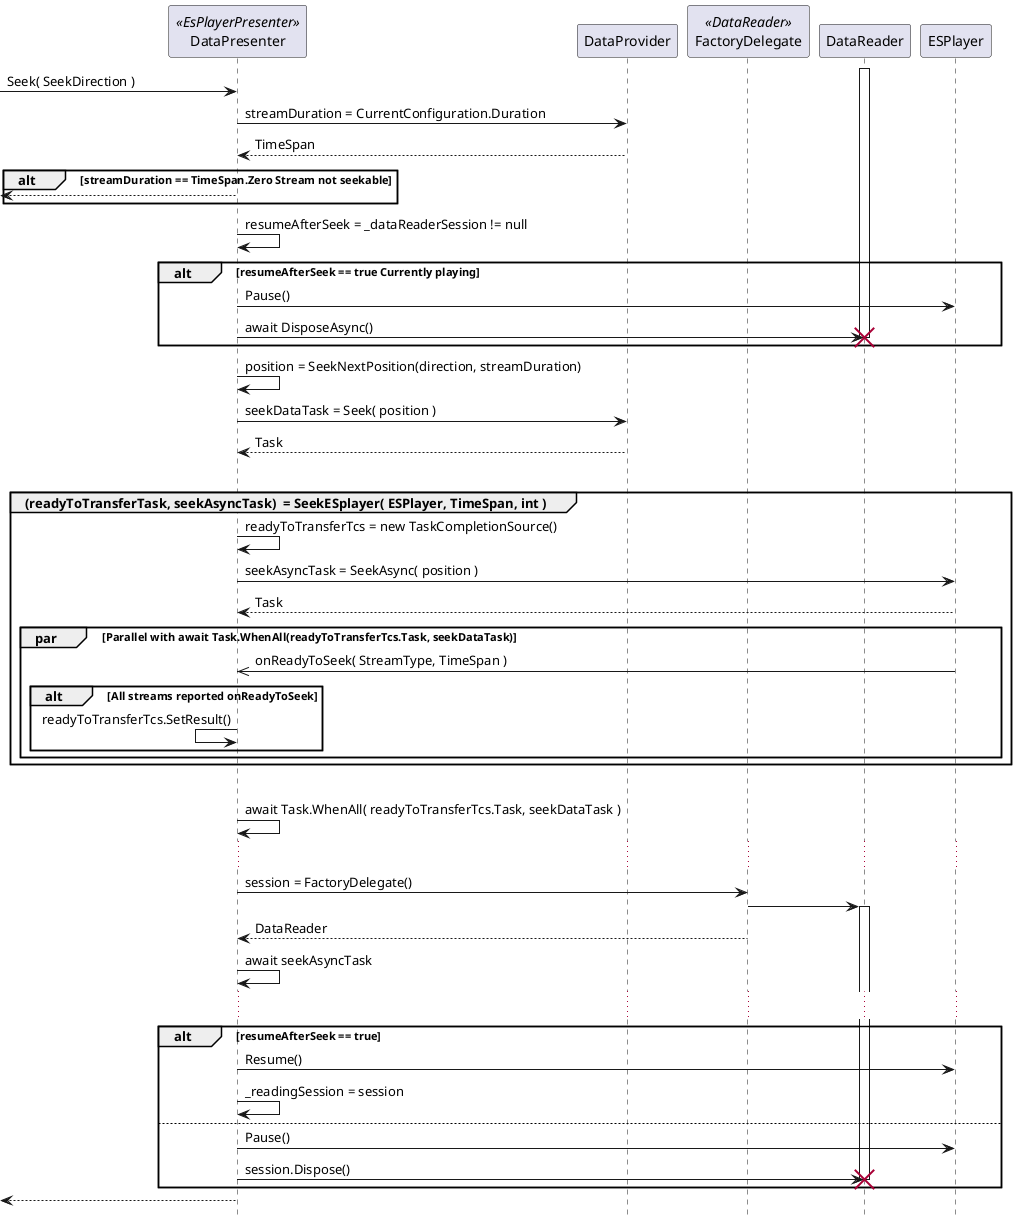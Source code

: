 @startuml EsPlayerPresenterSeek
hide footbox

participant DataPresenter <<EsPlayerPresenter>>
participant DataProvider
participant FactoryDelegate <<DataReader>>
participant DataReader
participant ESPlayer

activate DataReader

[-> DataPresenter : Seek( SeekDirection )
DataPresenter -> DataProvider : streamDuration = CurrentConfiguration.Duration
DataPresenter <-- DataProvider : TimeSpan
alt streamDuration == TimeSpan.Zero Stream not seekable
[<-- DataPresenter
end

DataPresenter -> DataPresenter : resumeAfterSeek = _dataReaderSession != null
alt resumeAfterSeek == true Currently playing
    DataPresenter -> ESPlayer : Pause()
    DataPresenter -> DataReader : await DisposeAsync()
    destroy DataReader
end

DataPresenter -> DataPresenter : position = SeekNextPosition(direction, streamDuration)
DataPresenter -> DataProvider : seekDataTask = Seek( position )
DataPresenter <-- DataProvider : Task

|||
group (readyToTransferTask, seekAsyncTask)  = SeekESplayer( ESPlayer, TimeSpan, int )
    DataPresenter -> DataPresenter : readyToTransferTcs = new TaskCompletionSource()
    DataPresenter -> ESPlayer : seekAsyncTask = SeekAsync( position )
    DataPresenter <-- ESPlayer : Task
    
    par Parallel with await Task.WhenAll(readyToTransferTcs.Task, seekDataTask)
        DataPresenter <<- ESPlayer : onReadyToSeek( StreamType, TimeSpan )

        alt All streams reported onReadyToSeek
            DataPresenter <- DataPresenter : readyToTransferTcs.SetResult()
        end
    end
end
|||
DataPresenter -> DataPresenter : await Task.WhenAll( readyToTransferTcs.Task, seekDataTask )
...
DataPresenter -> FactoryDelegate : session = FactoryDelegate()
FactoryDelegate -> DataReader
activate DataReader
DataPresenter <-- FactoryDelegate : DataReader

DataPresenter -> DataPresenter : await seekAsyncTask
...

alt resumeAfterSeek == true
    DataPresenter -> ESPlayer : Resume()
    DataPresenter -> DataPresenter : _readingSession = session
else
    DataPresenter -> ESPlayer : Pause()
    DataPresenter -> DataReader : session.Dispose()
    destroy DataReader
end

[<-- DataPresenter
@enduml
